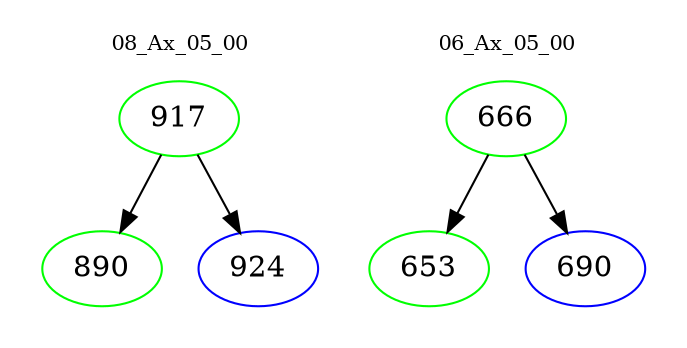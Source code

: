 digraph{
subgraph cluster_0 {
color = white
label = "08_Ax_05_00";
fontsize=10;
T0_917 [label="917", color="green"]
T0_917 -> T0_890 [color="black"]
T0_890 [label="890", color="green"]
T0_917 -> T0_924 [color="black"]
T0_924 [label="924", color="blue"]
}
subgraph cluster_1 {
color = white
label = "06_Ax_05_00";
fontsize=10;
T1_666 [label="666", color="green"]
T1_666 -> T1_653 [color="black"]
T1_653 [label="653", color="green"]
T1_666 -> T1_690 [color="black"]
T1_690 [label="690", color="blue"]
}
}
